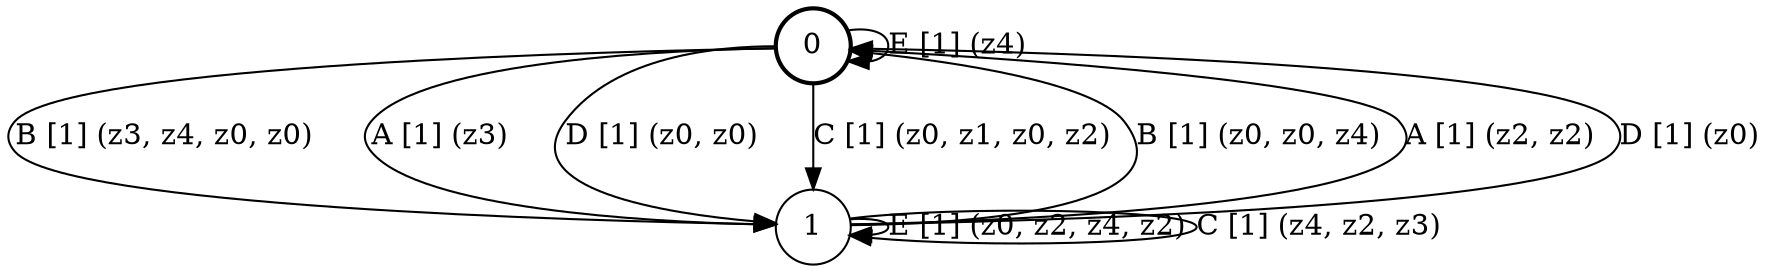 # generated file, don't try to modify
# command: dot -Tpng <filename> > tree.png
digraph Automaton {
    node [shape = circle];
    0 [style = "bold"];
    0 -> 1 [label = "B [1] (z3, z4, z0, z0) "];
    0 -> 0 [label = "E [1] (z4) "];
    0 -> 1 [label = "A [1] (z3) "];
    0 -> 1 [label = "D [1] (z0, z0) "];
    0 -> 1 [label = "C [1] (z0, z1, z0, z2) "];
    1 -> 0 [label = "B [1] (z0, z0, z4) "];
    1 -> 1 [label = "E [1] (z0, z2, z4, z2) "];
    1 -> 0 [label = "A [1] (z2, z2) "];
    1 -> 0 [label = "D [1] (z0) "];
    1 -> 1 [label = "C [1] (z4, z2, z3) "];
}
